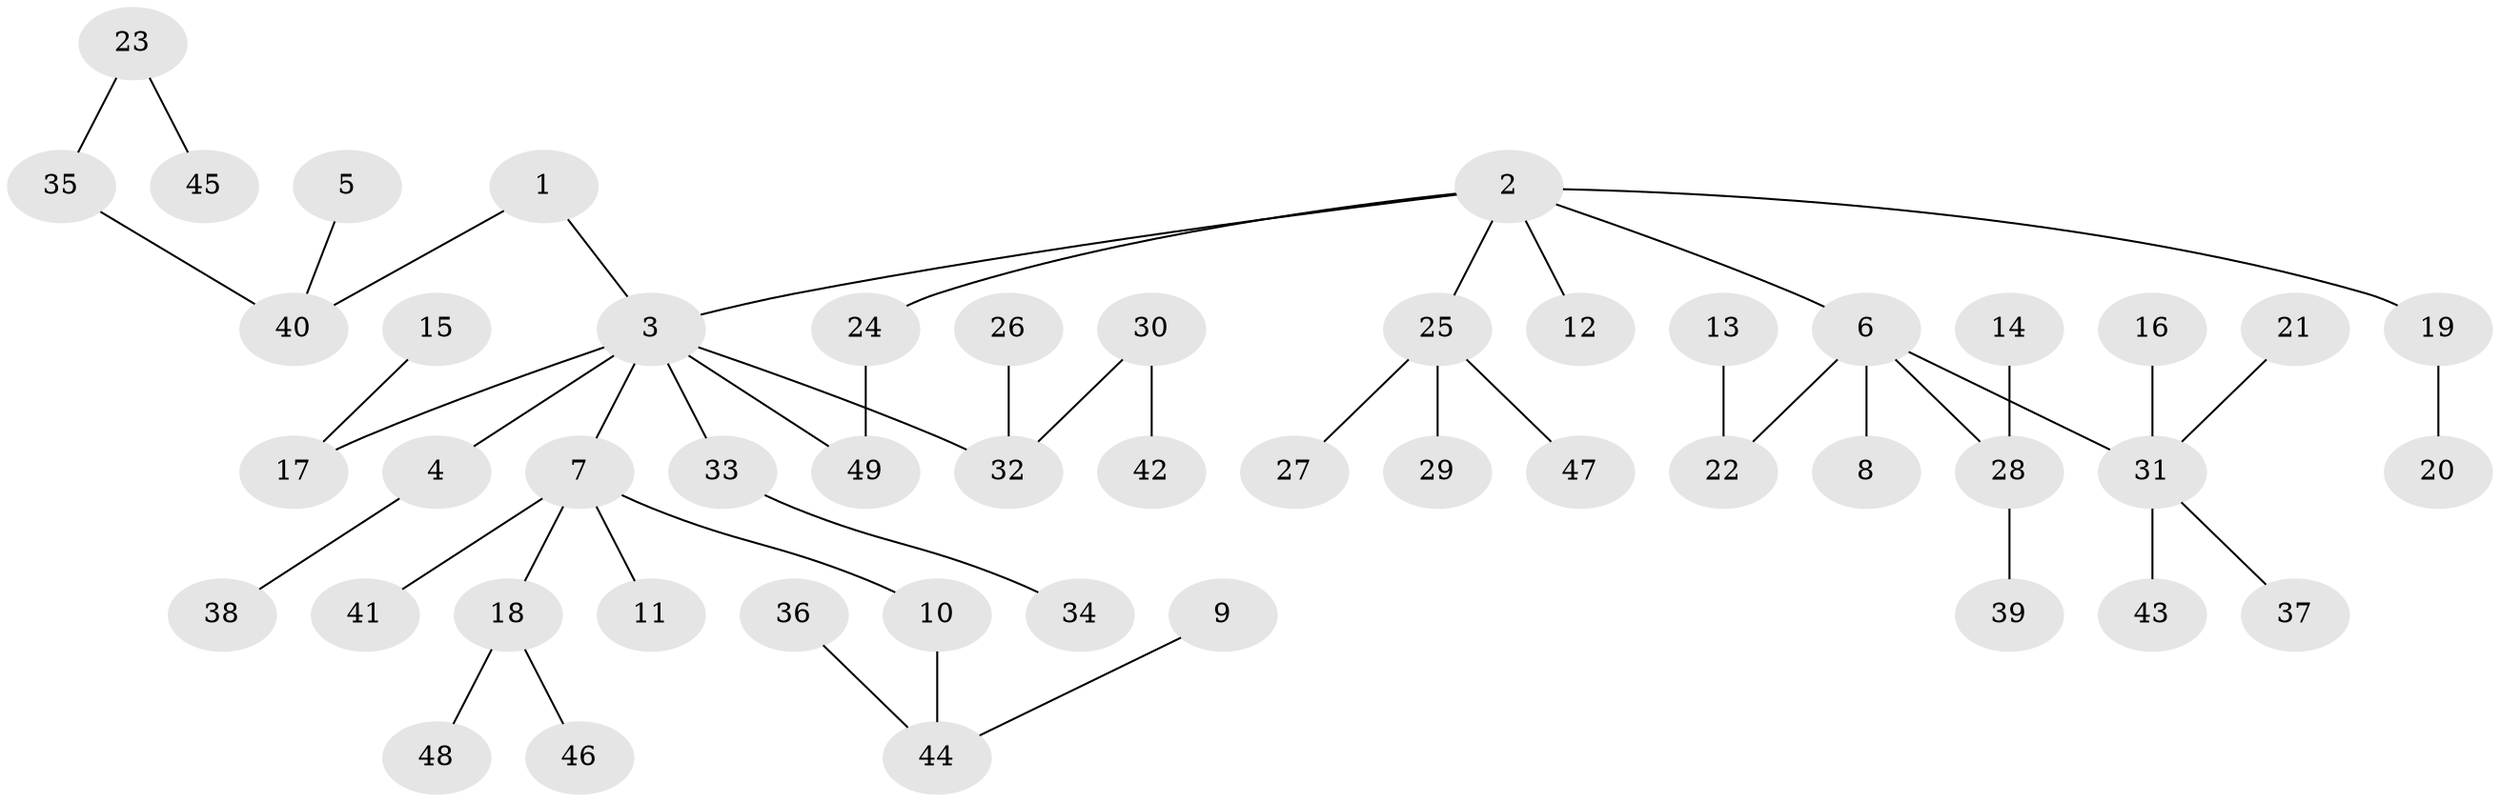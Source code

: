 // original degree distribution, {8: 0.01020408163265306, 3: 0.15306122448979592, 5: 0.07142857142857142, 1: 0.4897959183673469, 2: 0.24489795918367346, 4: 0.030612244897959183}
// Generated by graph-tools (version 1.1) at 2025/49/03/09/25 03:49:21]
// undirected, 49 vertices, 49 edges
graph export_dot {
graph [start="1"]
  node [color=gray90,style=filled];
  1;
  2;
  3;
  4;
  5;
  6;
  7;
  8;
  9;
  10;
  11;
  12;
  13;
  14;
  15;
  16;
  17;
  18;
  19;
  20;
  21;
  22;
  23;
  24;
  25;
  26;
  27;
  28;
  29;
  30;
  31;
  32;
  33;
  34;
  35;
  36;
  37;
  38;
  39;
  40;
  41;
  42;
  43;
  44;
  45;
  46;
  47;
  48;
  49;
  1 -- 3 [weight=1.0];
  1 -- 40 [weight=1.0];
  2 -- 3 [weight=1.0];
  2 -- 6 [weight=1.0];
  2 -- 12 [weight=1.0];
  2 -- 19 [weight=1.0];
  2 -- 24 [weight=1.0];
  2 -- 25 [weight=1.0];
  3 -- 4 [weight=1.0];
  3 -- 7 [weight=1.0];
  3 -- 17 [weight=1.0];
  3 -- 32 [weight=1.0];
  3 -- 33 [weight=1.0];
  3 -- 49 [weight=1.0];
  4 -- 38 [weight=1.0];
  5 -- 40 [weight=1.0];
  6 -- 8 [weight=1.0];
  6 -- 22 [weight=1.0];
  6 -- 28 [weight=1.0];
  6 -- 31 [weight=1.0];
  7 -- 10 [weight=1.0];
  7 -- 11 [weight=1.0];
  7 -- 18 [weight=1.0];
  7 -- 41 [weight=1.0];
  9 -- 44 [weight=1.0];
  10 -- 44 [weight=1.0];
  13 -- 22 [weight=1.0];
  14 -- 28 [weight=1.0];
  15 -- 17 [weight=1.0];
  16 -- 31 [weight=1.0];
  18 -- 46 [weight=1.0];
  18 -- 48 [weight=1.0];
  19 -- 20 [weight=1.0];
  21 -- 31 [weight=1.0];
  23 -- 35 [weight=1.0];
  23 -- 45 [weight=1.0];
  24 -- 49 [weight=1.0];
  25 -- 27 [weight=1.0];
  25 -- 29 [weight=1.0];
  25 -- 47 [weight=1.0];
  26 -- 32 [weight=1.0];
  28 -- 39 [weight=1.0];
  30 -- 32 [weight=1.0];
  30 -- 42 [weight=1.0];
  31 -- 37 [weight=1.0];
  31 -- 43 [weight=1.0];
  33 -- 34 [weight=1.0];
  35 -- 40 [weight=1.0];
  36 -- 44 [weight=1.0];
}
